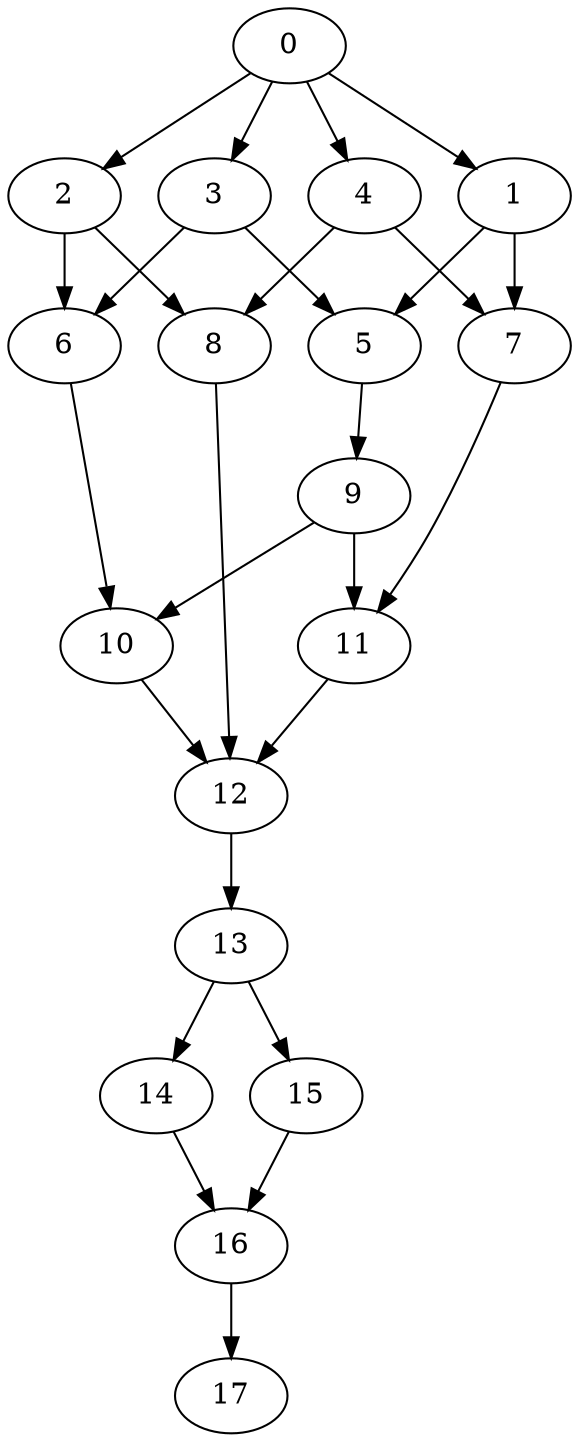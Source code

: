 digraph sparselusample {
0 [kernel=lu];
1 [kernel=fwd];
0 -> 1 [x=0,
y=0];
2 [kernel=fwd];
0 -> 2 [x=0,
y=0];
3 [kernel=bdiv];
0 -> 3 [x=0,
y=0];
4 [kernel=bdiv];
0 -> 4 [x=0,
y=0];
5 [kernel=bmod];
1 -> 5 [x=0,
y=1];
7 [kernel=bmod];
1 -> 7 [x=0,
y=1];
6 [kernel=bmod];
2 -> 6 [x=0,
y=2];
8 [kernel=bmod];
2 -> 8 [x=0,
y=2];
3 -> 5 [x=1,
y=0];
3 -> 6 [x=1,
y=0];
4 -> 7 [x=2,
y=0];
4 -> 8 [x=2,
y=0];
9 [kernel=lu];
5 -> 9 [x=1,
y=1];
10 [kernel=fwd];
6 -> 10 [x=1,
y=2];
11 [kernel=bdiv];
7 -> 11 [x=2,
y=1];
12 [kernel=bmod];
8 -> 12 [x=2,
y=2];
9 -> 10 [x=1,
y=1];
9 -> 11 [x=1,
y=1];
10 -> 12 [x=1,
y=2];
11 -> 12 [x=2,
y=1];
13 [kernel=lu];
12 -> 13 [x=2,
y=2];
14 [kernel=fwd];
13 -> 14 [x=2,
y=2];
15 [kernel=bdiv];
13 -> 15 [x=2,
y=2];
16 [kernel=bmod];
14 -> 16 [x=2,
y=3];
15 -> 16 [x=3,
y=2];
17 [kernel=lu];
16 -> 17 [x=3,
y=3];
}
